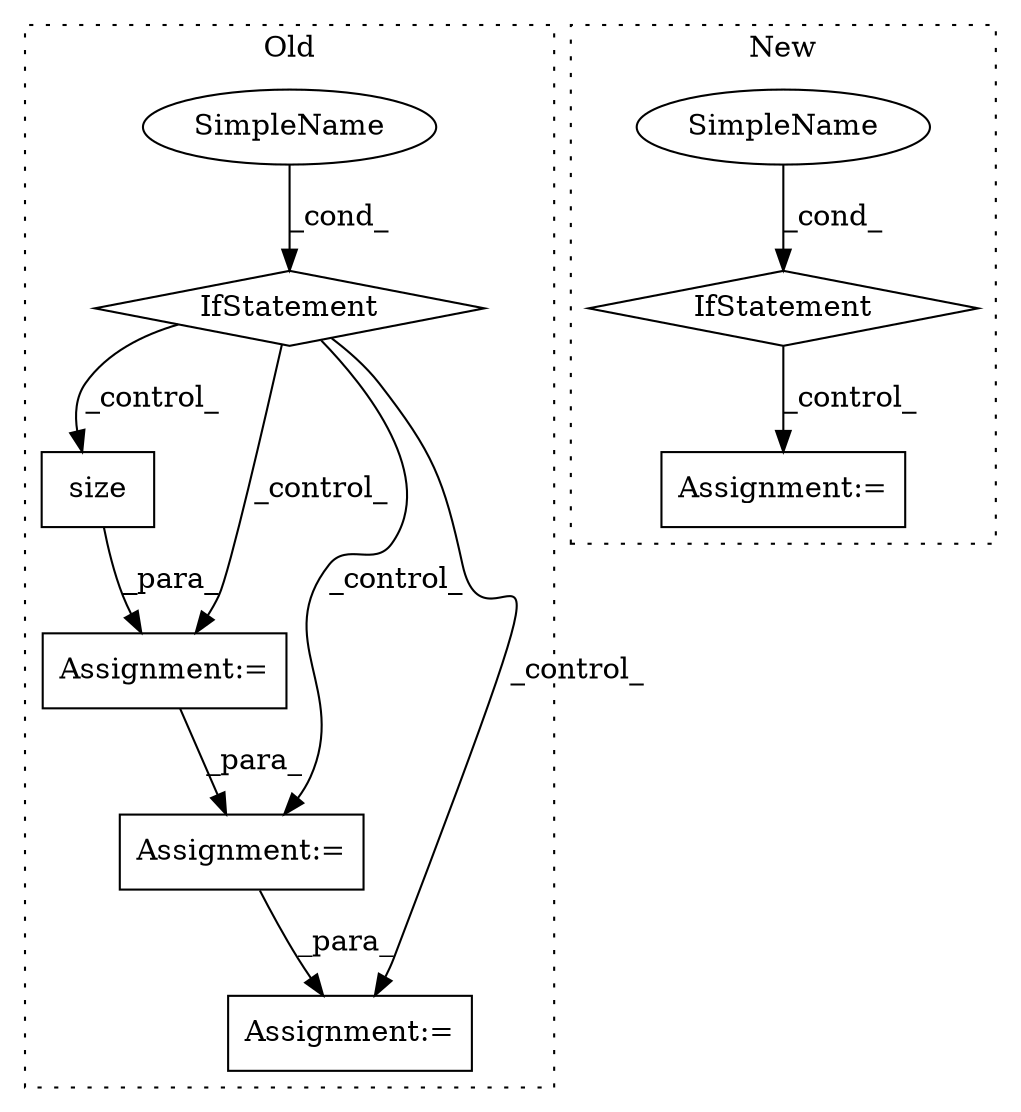 digraph G {
subgraph cluster0 {
1 [label="size" a="32" s="1145,1151" l="5,1" shape="box"];
5 [label="Assignment:=" a="7" s="1140" l="1" shape="box"];
6 [label="IfStatement" a="25" s="1102,1120" l="4,2" shape="diamond"];
7 [label="SimpleName" a="42" s="" l="" shape="ellipse"];
8 [label="Assignment:=" a="7" s="1329" l="1" shape="box"];
9 [label="Assignment:=" a="7" s="1166" l="8" shape="box"];
label = "Old";
style="dotted";
}
subgraph cluster1 {
2 [label="IfStatement" a="25" s="1063,1090" l="4,2" shape="diamond"];
3 [label="Assignment:=" a="7" s="1103" l="1" shape="box"];
4 [label="SimpleName" a="42" s="" l="" shape="ellipse"];
label = "New";
style="dotted";
}
1 -> 5 [label="_para_"];
2 -> 3 [label="_control_"];
4 -> 2 [label="_cond_"];
5 -> 9 [label="_para_"];
6 -> 1 [label="_control_"];
6 -> 9 [label="_control_"];
6 -> 5 [label="_control_"];
6 -> 8 [label="_control_"];
7 -> 6 [label="_cond_"];
9 -> 8 [label="_para_"];
}